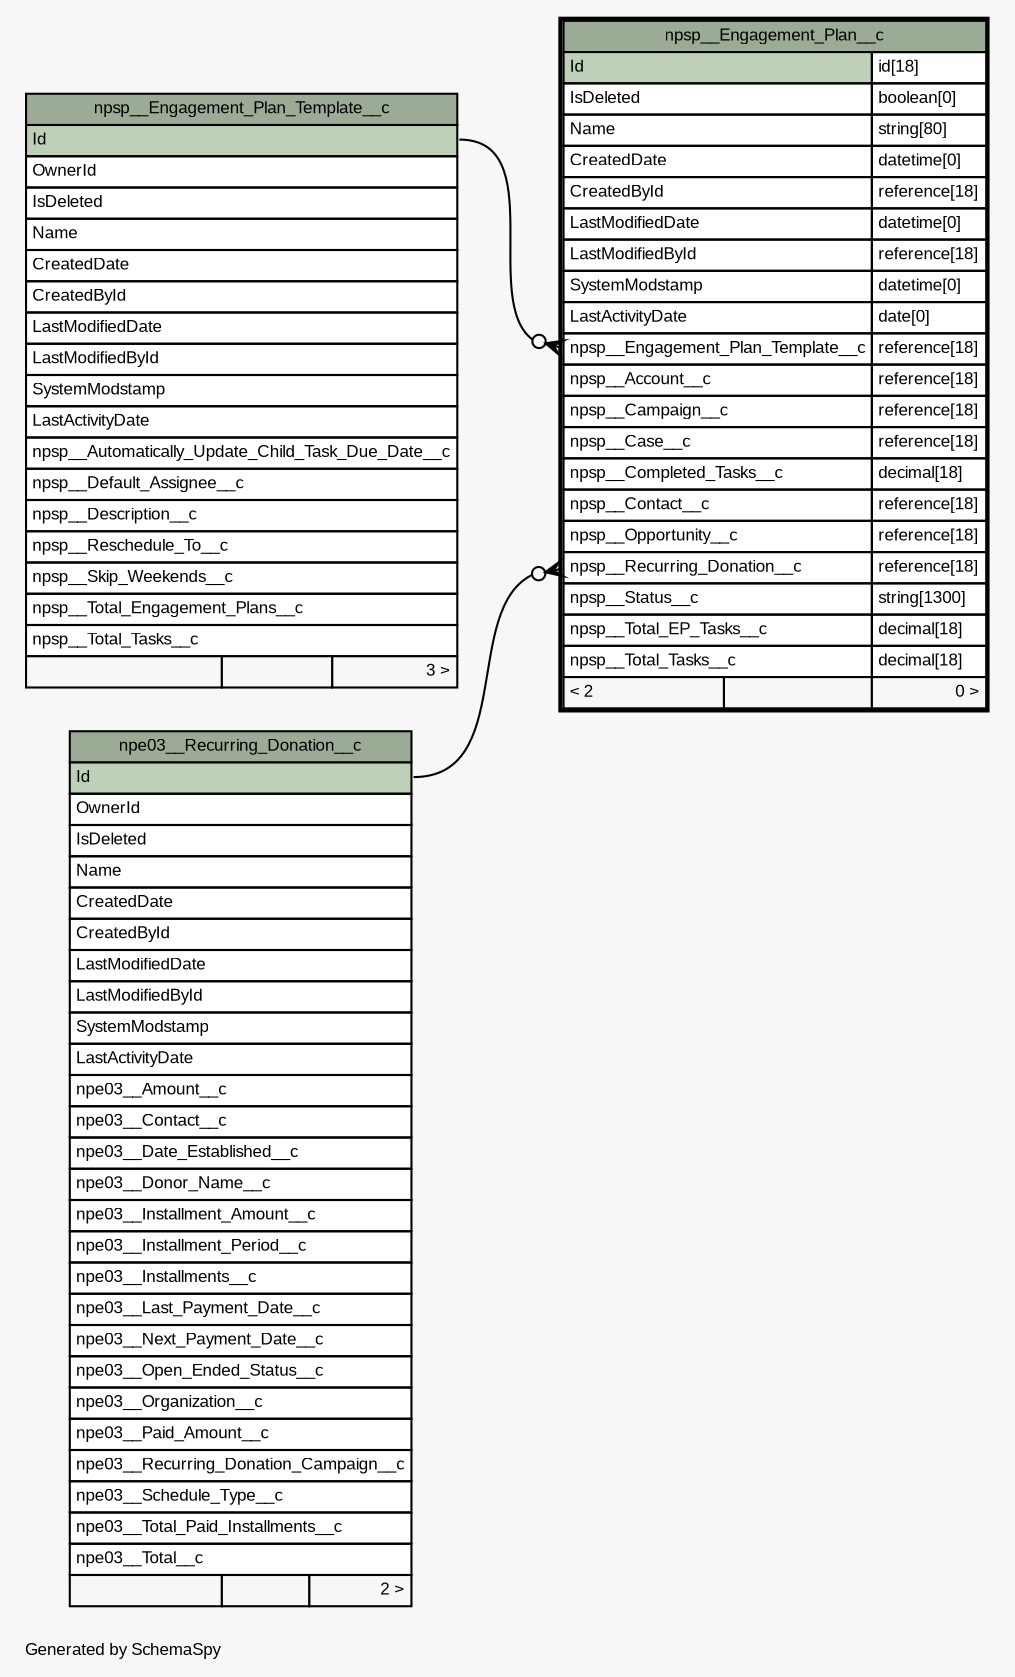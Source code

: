 // dot 2.40.1 on Mac OS X 10.12.6
// SchemaSpy rev 590
digraph "oneDegreeRelationshipsDiagram" {
  graph [
    rankdir="RL"
    bgcolor="#f7f7f7"
    label="\nGenerated by SchemaSpy"
    labeljust="l"
    nodesep="0.18"
    ranksep="0.46"
    fontname="Arial"
    fontsize="8"
  ];
  node [
    fontname="Arial"
    fontsize="8"
    shape="plaintext"
  ];
  edge [
    arrowsize="0.8"
  ];
  "npsp__Engagement_Plan__c":"npsp__Engagement_Plan_Template__c":w -> "npsp__Engagement_Plan_Template__c":"Id":e [arrowhead=none dir=back arrowtail=crowodot];
  "npsp__Engagement_Plan__c":"npsp__Recurring_Donation__c":w -> "npe03__Recurring_Donation__c":"Id":e [arrowhead=none dir=back arrowtail=crowodot];
  "npe03__Recurring_Donation__c" [
    label=<
    <TABLE BORDER="0" CELLBORDER="1" CELLSPACING="0" BGCOLOR="#ffffff">
      <TR><TD COLSPAN="3" BGCOLOR="#9bab96" ALIGN="CENTER">npe03__Recurring_Donation__c</TD></TR>
      <TR><TD PORT="Id" COLSPAN="3" BGCOLOR="#bed1b8" ALIGN="LEFT">Id</TD></TR>
      <TR><TD PORT="OwnerId" COLSPAN="3" ALIGN="LEFT">OwnerId</TD></TR>
      <TR><TD PORT="IsDeleted" COLSPAN="3" ALIGN="LEFT">IsDeleted</TD></TR>
      <TR><TD PORT="Name" COLSPAN="3" ALIGN="LEFT">Name</TD></TR>
      <TR><TD PORT="CreatedDate" COLSPAN="3" ALIGN="LEFT">CreatedDate</TD></TR>
      <TR><TD PORT="CreatedById" COLSPAN="3" ALIGN="LEFT">CreatedById</TD></TR>
      <TR><TD PORT="LastModifiedDate" COLSPAN="3" ALIGN="LEFT">LastModifiedDate</TD></TR>
      <TR><TD PORT="LastModifiedById" COLSPAN="3" ALIGN="LEFT">LastModifiedById</TD></TR>
      <TR><TD PORT="SystemModstamp" COLSPAN="3" ALIGN="LEFT">SystemModstamp</TD></TR>
      <TR><TD PORT="LastActivityDate" COLSPAN="3" ALIGN="LEFT">LastActivityDate</TD></TR>
      <TR><TD PORT="npe03__Amount__c" COLSPAN="3" ALIGN="LEFT">npe03__Amount__c</TD></TR>
      <TR><TD PORT="npe03__Contact__c" COLSPAN="3" ALIGN="LEFT">npe03__Contact__c</TD></TR>
      <TR><TD PORT="npe03__Date_Established__c" COLSPAN="3" ALIGN="LEFT">npe03__Date_Established__c</TD></TR>
      <TR><TD PORT="npe03__Donor_Name__c" COLSPAN="3" ALIGN="LEFT">npe03__Donor_Name__c</TD></TR>
      <TR><TD PORT="npe03__Installment_Amount__c" COLSPAN="3" ALIGN="LEFT">npe03__Installment_Amount__c</TD></TR>
      <TR><TD PORT="npe03__Installment_Period__c" COLSPAN="3" ALIGN="LEFT">npe03__Installment_Period__c</TD></TR>
      <TR><TD PORT="npe03__Installments__c" COLSPAN="3" ALIGN="LEFT">npe03__Installments__c</TD></TR>
      <TR><TD PORT="npe03__Last_Payment_Date__c" COLSPAN="3" ALIGN="LEFT">npe03__Last_Payment_Date__c</TD></TR>
      <TR><TD PORT="npe03__Next_Payment_Date__c" COLSPAN="3" ALIGN="LEFT">npe03__Next_Payment_Date__c</TD></TR>
      <TR><TD PORT="npe03__Open_Ended_Status__c" COLSPAN="3" ALIGN="LEFT">npe03__Open_Ended_Status__c</TD></TR>
      <TR><TD PORT="npe03__Organization__c" COLSPAN="3" ALIGN="LEFT">npe03__Organization__c</TD></TR>
      <TR><TD PORT="npe03__Paid_Amount__c" COLSPAN="3" ALIGN="LEFT">npe03__Paid_Amount__c</TD></TR>
      <TR><TD PORT="npe03__Recurring_Donation_Campaign__c" COLSPAN="3" ALIGN="LEFT">npe03__Recurring_Donation_Campaign__c</TD></TR>
      <TR><TD PORT="npe03__Schedule_Type__c" COLSPAN="3" ALIGN="LEFT">npe03__Schedule_Type__c</TD></TR>
      <TR><TD PORT="npe03__Total_Paid_Installments__c" COLSPAN="3" ALIGN="LEFT">npe03__Total_Paid_Installments__c</TD></TR>
      <TR><TD PORT="npe03__Total__c" COLSPAN="3" ALIGN="LEFT">npe03__Total__c</TD></TR>
      <TR><TD ALIGN="LEFT" BGCOLOR="#f7f7f7">  </TD><TD ALIGN="RIGHT" BGCOLOR="#f7f7f7">  </TD><TD ALIGN="RIGHT" BGCOLOR="#f7f7f7">2 &gt;</TD></TR>
    </TABLE>>
    URL="npe03__Recurring_Donation__c.html"
    tooltip="npe03__Recurring_Donation__c"
  ];
  "npsp__Engagement_Plan__c" [
    label=<
    <TABLE BORDER="2" CELLBORDER="1" CELLSPACING="0" BGCOLOR="#ffffff">
      <TR><TD COLSPAN="3" BGCOLOR="#9bab96" ALIGN="CENTER">npsp__Engagement_Plan__c</TD></TR>
      <TR><TD PORT="Id" COLSPAN="2" BGCOLOR="#bed1b8" ALIGN="LEFT">Id</TD><TD PORT="Id.type" ALIGN="LEFT">id[18]</TD></TR>
      <TR><TD PORT="IsDeleted" COLSPAN="2" ALIGN="LEFT">IsDeleted</TD><TD PORT="IsDeleted.type" ALIGN="LEFT">boolean[0]</TD></TR>
      <TR><TD PORT="Name" COLSPAN="2" ALIGN="LEFT">Name</TD><TD PORT="Name.type" ALIGN="LEFT">string[80]</TD></TR>
      <TR><TD PORT="CreatedDate" COLSPAN="2" ALIGN="LEFT">CreatedDate</TD><TD PORT="CreatedDate.type" ALIGN="LEFT">datetime[0]</TD></TR>
      <TR><TD PORT="CreatedById" COLSPAN="2" ALIGN="LEFT">CreatedById</TD><TD PORT="CreatedById.type" ALIGN="LEFT">reference[18]</TD></TR>
      <TR><TD PORT="LastModifiedDate" COLSPAN="2" ALIGN="LEFT">LastModifiedDate</TD><TD PORT="LastModifiedDate.type" ALIGN="LEFT">datetime[0]</TD></TR>
      <TR><TD PORT="LastModifiedById" COLSPAN="2" ALIGN="LEFT">LastModifiedById</TD><TD PORT="LastModifiedById.type" ALIGN="LEFT">reference[18]</TD></TR>
      <TR><TD PORT="SystemModstamp" COLSPAN="2" ALIGN="LEFT">SystemModstamp</TD><TD PORT="SystemModstamp.type" ALIGN="LEFT">datetime[0]</TD></TR>
      <TR><TD PORT="LastActivityDate" COLSPAN="2" ALIGN="LEFT">LastActivityDate</TD><TD PORT="LastActivityDate.type" ALIGN="LEFT">date[0]</TD></TR>
      <TR><TD PORT="npsp__Engagement_Plan_Template__c" COLSPAN="2" ALIGN="LEFT">npsp__Engagement_Plan_Template__c</TD><TD PORT="npsp__Engagement_Plan_Template__c.type" ALIGN="LEFT">reference[18]</TD></TR>
      <TR><TD PORT="npsp__Account__c" COLSPAN="2" ALIGN="LEFT">npsp__Account__c</TD><TD PORT="npsp__Account__c.type" ALIGN="LEFT">reference[18]</TD></TR>
      <TR><TD PORT="npsp__Campaign__c" COLSPAN="2" ALIGN="LEFT">npsp__Campaign__c</TD><TD PORT="npsp__Campaign__c.type" ALIGN="LEFT">reference[18]</TD></TR>
      <TR><TD PORT="npsp__Case__c" COLSPAN="2" ALIGN="LEFT">npsp__Case__c</TD><TD PORT="npsp__Case__c.type" ALIGN="LEFT">reference[18]</TD></TR>
      <TR><TD PORT="npsp__Completed_Tasks__c" COLSPAN="2" ALIGN="LEFT">npsp__Completed_Tasks__c</TD><TD PORT="npsp__Completed_Tasks__c.type" ALIGN="LEFT">decimal[18]</TD></TR>
      <TR><TD PORT="npsp__Contact__c" COLSPAN="2" ALIGN="LEFT">npsp__Contact__c</TD><TD PORT="npsp__Contact__c.type" ALIGN="LEFT">reference[18]</TD></TR>
      <TR><TD PORT="npsp__Opportunity__c" COLSPAN="2" ALIGN="LEFT">npsp__Opportunity__c</TD><TD PORT="npsp__Opportunity__c.type" ALIGN="LEFT">reference[18]</TD></TR>
      <TR><TD PORT="npsp__Recurring_Donation__c" COLSPAN="2" ALIGN="LEFT">npsp__Recurring_Donation__c</TD><TD PORT="npsp__Recurring_Donation__c.type" ALIGN="LEFT">reference[18]</TD></TR>
      <TR><TD PORT="npsp__Status__c" COLSPAN="2" ALIGN="LEFT">npsp__Status__c</TD><TD PORT="npsp__Status__c.type" ALIGN="LEFT">string[1300]</TD></TR>
      <TR><TD PORT="npsp__Total_EP_Tasks__c" COLSPAN="2" ALIGN="LEFT">npsp__Total_EP_Tasks__c</TD><TD PORT="npsp__Total_EP_Tasks__c.type" ALIGN="LEFT">decimal[18]</TD></TR>
      <TR><TD PORT="npsp__Total_Tasks__c" COLSPAN="2" ALIGN="LEFT">npsp__Total_Tasks__c</TD><TD PORT="npsp__Total_Tasks__c.type" ALIGN="LEFT">decimal[18]</TD></TR>
      <TR><TD ALIGN="LEFT" BGCOLOR="#f7f7f7">&lt; 2</TD><TD ALIGN="RIGHT" BGCOLOR="#f7f7f7">  </TD><TD ALIGN="RIGHT" BGCOLOR="#f7f7f7">0 &gt;</TD></TR>
    </TABLE>>
    URL="npsp__Engagement_Plan__c.html"
    tooltip="npsp__Engagement_Plan__c"
  ];
  "npsp__Engagement_Plan_Template__c" [
    label=<
    <TABLE BORDER="0" CELLBORDER="1" CELLSPACING="0" BGCOLOR="#ffffff">
      <TR><TD COLSPAN="3" BGCOLOR="#9bab96" ALIGN="CENTER">npsp__Engagement_Plan_Template__c</TD></TR>
      <TR><TD PORT="Id" COLSPAN="3" BGCOLOR="#bed1b8" ALIGN="LEFT">Id</TD></TR>
      <TR><TD PORT="OwnerId" COLSPAN="3" ALIGN="LEFT">OwnerId</TD></TR>
      <TR><TD PORT="IsDeleted" COLSPAN="3" ALIGN="LEFT">IsDeleted</TD></TR>
      <TR><TD PORT="Name" COLSPAN="3" ALIGN="LEFT">Name</TD></TR>
      <TR><TD PORT="CreatedDate" COLSPAN="3" ALIGN="LEFT">CreatedDate</TD></TR>
      <TR><TD PORT="CreatedById" COLSPAN="3" ALIGN="LEFT">CreatedById</TD></TR>
      <TR><TD PORT="LastModifiedDate" COLSPAN="3" ALIGN="LEFT">LastModifiedDate</TD></TR>
      <TR><TD PORT="LastModifiedById" COLSPAN="3" ALIGN="LEFT">LastModifiedById</TD></TR>
      <TR><TD PORT="SystemModstamp" COLSPAN="3" ALIGN="LEFT">SystemModstamp</TD></TR>
      <TR><TD PORT="LastActivityDate" COLSPAN="3" ALIGN="LEFT">LastActivityDate</TD></TR>
      <TR><TD PORT="npsp__Automatically_Update_Child_Task_Due_Date__c" COLSPAN="3" ALIGN="LEFT">npsp__Automatically_Update_Child_Task_Due_Date__c</TD></TR>
      <TR><TD PORT="npsp__Default_Assignee__c" COLSPAN="3" ALIGN="LEFT">npsp__Default_Assignee__c</TD></TR>
      <TR><TD PORT="npsp__Description__c" COLSPAN="3" ALIGN="LEFT">npsp__Description__c</TD></TR>
      <TR><TD PORT="npsp__Reschedule_To__c" COLSPAN="3" ALIGN="LEFT">npsp__Reschedule_To__c</TD></TR>
      <TR><TD PORT="npsp__Skip_Weekends__c" COLSPAN="3" ALIGN="LEFT">npsp__Skip_Weekends__c</TD></TR>
      <TR><TD PORT="npsp__Total_Engagement_Plans__c" COLSPAN="3" ALIGN="LEFT">npsp__Total_Engagement_Plans__c</TD></TR>
      <TR><TD PORT="npsp__Total_Tasks__c" COLSPAN="3" ALIGN="LEFT">npsp__Total_Tasks__c</TD></TR>
      <TR><TD ALIGN="LEFT" BGCOLOR="#f7f7f7">  </TD><TD ALIGN="RIGHT" BGCOLOR="#f7f7f7">  </TD><TD ALIGN="RIGHT" BGCOLOR="#f7f7f7">3 &gt;</TD></TR>
    </TABLE>>
    URL="npsp__Engagement_Plan_Template__c.html"
    tooltip="npsp__Engagement_Plan_Template__c"
  ];
}
